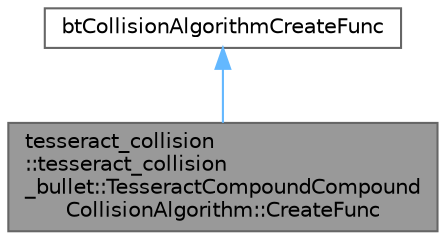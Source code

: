 digraph "tesseract_collision::tesseract_collision_bullet::TesseractCompoundCompoundCollisionAlgorithm::CreateFunc"
{
 // LATEX_PDF_SIZE
  bgcolor="transparent";
  edge [fontname=Helvetica,fontsize=10,labelfontname=Helvetica,labelfontsize=10];
  node [fontname=Helvetica,fontsize=10,shape=box,height=0.2,width=0.4];
  Node1 [label="tesseract_collision\l::tesseract_collision\l_bullet::TesseractCompoundCompound\lCollisionAlgorithm::CreateFunc",height=0.2,width=0.4,color="gray40", fillcolor="grey60", style="filled", fontcolor="black",tooltip=" "];
  Node2 -> Node1 [dir="back",color="steelblue1",style="solid"];
  Node2 [label="btCollisionAlgorithmCreateFunc",height=0.2,width=0.4,color="gray40", fillcolor="white", style="filled",tooltip=" "];
}
